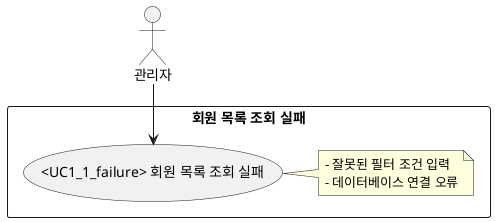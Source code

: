 @startuml
actor "관리자" as Admin

rectangle "회원 목록 조회 실패" {
  usecase "<UC1_1_failure> 회원 목록 조회 실패" as UC1_1_failure
  note right
  - 잘못된 필터 조건 입력
  - 데이터베이스 연결 오류
  end note
}

Admin --> UC1_1_failure
@enduml
